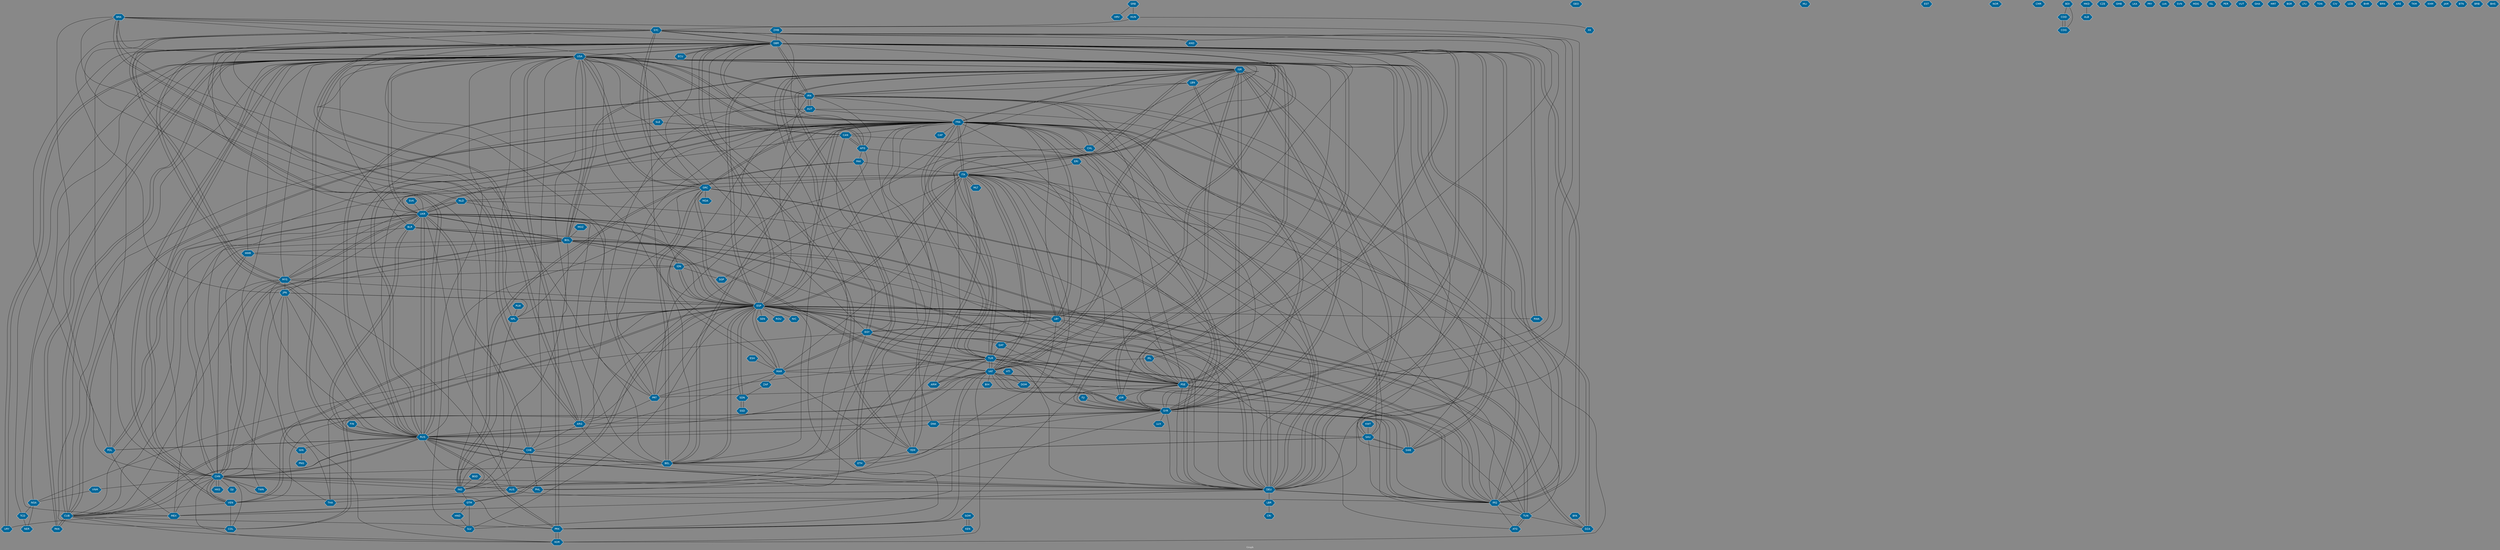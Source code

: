 // Countries together in item graph
graph {
	graph [bgcolor="#888888" fontcolor=white fontsize=12 label="Graph" outputorder=edgesfirst overlap=prism]
	node [color=white fillcolor="#006699" fontcolor=white fontname=Helvetica shape=hexagon style=filled]
	edge [arrowhead=open color=black fontcolor=white fontname=Courier fontsize=12]
		BRA [label=BRA]
		SYC [label=SYC]
		ISR [label=ISR]
		GBR [label=GBR]
		USA [label=USA]
		ITA [label=ITA]
		GRC [label=GRC]
		LBY [label=LBY]
		NGA [label=NGA]
		MYS [label=MYS]
		UKR [label=UKR]
		RUS [label=RUS]
		DEU [label=DEU]
		FRA [label=FRA]
		PSE [label=PSE]
		SYR [label=SYR]
		CHN [label=CHN]
		IRQ [label=IRQ]
		ESH [label=ESH]
		MAR [label=MAR]
		COL [label=COL]
		AFG [label=AFG]
		PRT [label=PRT]
		MEX [label=MEX]
		BOL [label=BOL]
		ATG [label=ATG]
		KOR [label=KOR]
		TUR [label=TUR]
		ESP [label=ESP]
		AUS [label=AUS]
		PAK [label=PAK]
		YEM [label=YEM]
		SAU [label=SAU]
		DZA [label=DZA]
		CHL [label=CHL]
		CUB [label=CUB]
		JPN [label=JPN]
		GEO [label=GEO]
		PRK [label=PRK]
		BEL [label=BEL]
		EGY [label=EGY]
		NPL [label=NPL]
		SDN [label=SDN]
		SSD [label=SSD]
		VAT [label=VAT]
		CHE [label=CHE]
		POL [label=POL]
		IND [label=IND]
		VEN [label=VEN]
		HKG [label=HKG]
		SWE [label=SWE]
		MLI [label=MLI]
		LUX [label=LUX]
		SOM [label=SOM]
		CAN [label=CAN]
		IRN [label=IRN]
		EST [label=EST]
		TUN [label=TUN]
		ARG [label=ARG]
		ECU [label=ECU]
		AUT [label=AUT]
		NOR [label=NOR]
		CMR [label=CMR]
		ZAF [label=ZAF]
		HTI [label=HTI]
		JOR [label=JOR]
		NLD [label=NLD]
		BDI [label=BDI]
		MKD [label=MKD]
		NER [label=NER]
		CZE [label=CZE]
		GIN [label=GIN]
		PNG [label=PNG]
		IDN [label=IDN]
		KEN [label=KEN]
		HUN [label=HUN]
		BIH [label=BIH]
		SEN [label=SEN]
		TCD [label=TCD]
		HND [label=HND]
		SRB [label=SRB]
		HRV [label=HRV]
		LBR [label=LBR]
		CRI [label=CRI]
		ETH [label=ETH]
		PHL [label=PHL]
		LBN [label=LBN]
		GTM [label=GTM]
		FJI [label=FJI]
		MMR [label=MMR]
		ROU [label=ROU]
		URY [label=URY]
		ARM [label=ARM]
		BGD [label=BGD]
		KWT [label=KWT]
		BFA [label=BFA]
		MOZ [label=MOZ]
		NIC [label=NIC]
		SLE [label=SLE]
		MDA [label=MDA]
		GMB [label=GMB]
		IRL [label=IRL]
		QAT [label=QAT]
		SGP [label=SGP]
		LKA [label=LKA]
		RWA [label=RWA]
		DNK [label=DNK]
		AND [label=AND]
		PRY [label=PRY]
		DOM [label=DOM]
		PAN [label=PAN]
		COG [label=COG]
		COD [label=COD]
		LVA [label=LVA]
		SVN [label=SVN]
		BLR [label=BLR]
		THA [label=THA]
		MDG [label=MDG]
		ISL [label=ISL]
		XK [label=XK]
		SLV [label=SLV]
		PER [label=PER]
		VUT [label=VUT]
		GHA [label=GHA]
		MRT [label=MRT]
		TWN [label=TWN]
		BGR [label=BGR]
		ERI [label=ERI]
		LTU [label=LTU]
		TON [label=TON]
		CIV [label=CIV]
		DJI [label=DJI]
		UZB [label=UZB]
		BHR [label=BHR]
		CAF [label=CAF]
		ALB [label=ALB]
		ZMB [label=ZMB]
		BRN [label=BRN]
		ARE [label=ARE]
		SVK [label=SVK]
		MLT [label=MLT]
		VNM [label=VNM]
		TKM [label=TKM]
		KHM [label=KHM]
		JAM [label=JAM]
		BTN [label=BTN]
		FIN [label=FIN]
		BRB [label=BRB]
		BHS [label=BHS]
		PLW [label=PLW]
			AFG -- SYR [weight=1]
			IDN -- MYS [weight=1]
			FRA -- AUS [weight=1]
			USA -- VAT [weight=2]
			GRC -- USA [weight=1]
			ITA -- IRQ [weight=2]
			ARG -- USA [weight=1]
			IRQ -- DEU [weight=1]
			IND -- SYC [weight=1]
			ESP -- RWA [weight=3]
			SYC -- RUS [weight=2]
			CHN -- MMR [weight=1]
			COL -- CHN [weight=1]
			MAR -- ESP [weight=2]
			ESP -- ROU [weight=1]
			ESP -- SDN [weight=1]
			CHE -- USA [weight=1]
			ITA -- BEL [weight=4]
			CUB -- MYS [weight=1]
			ARG -- DEU [weight=1]
			PSE -- PRT [weight=1]
			USA -- YEM [weight=3]
			CUB -- BOL [weight=1]
			GRC -- NLD [weight=1]
			ZMB -- GBR [weight=1]
			USA -- UKR [weight=9]
			YEM -- FRA [weight=1]
			ERI -- ITA [weight=1]
			BDI -- COD [weight=1]
			KOR -- PRK [weight=3]
			ISR -- LBN [weight=3]
			MYS -- GBR [weight=1]
			AFG -- CAN [weight=1]
			EGY -- PSE [weight=8]
			SLV -- ESP [weight=1]
			IRQ -- AUT [weight=1]
			ESP -- UKR [weight=7]
			CHN -- IND [weight=1]
			GTM -- ESP [weight=2]
			TUN -- LBY [weight=2]
			KOR -- VAT [weight=4]
			USA -- SYR [weight=8]
			NLD -- UKR [weight=1]
			IRN -- AUT [weight=1]
			IND -- BOL [weight=1]
			BFA -- DZA [weight=1]
			PSE -- EGY [weight=4]
			DNK -- RUS [weight=1]
			RUS -- BEL [weight=5]
			IDN -- FRA [weight=1]
			LBN -- SYR [weight=4]
			DEU -- BEL [weight=1]
			RUS -- PRK [weight=2]
			TUR -- GBR [weight=2]
			ESP -- MYS [weight=1]
			ESP -- SYR [weight=1]
			IRN -- AFG [weight=1]
			CHN -- FRA [weight=1]
			TUR -- IRQ [weight=1]
			FRA -- ESP [weight=9]
			UKR -- USA [weight=13]
			SYR -- LUX [weight=1]
			USA -- COL [weight=1]
			CHL -- DEU [weight=1]
			IRN -- SYR [weight=1]
			PSE -- USA [weight=7]
			PSE -- QAT [weight=1]
			FRA -- DEU [weight=9]
			PHL -- CHE [weight=1]
			SLV -- USA [weight=1]
			HUN -- SYC [weight=1]
			TUR -- ARM [weight=2]
			YEM -- SAU [weight=6]
			IRN -- RUS [weight=3]
			USA -- MYS [weight=1]
			USA -- ISR [weight=1]
			FRA -- CHL [weight=1]
			BOL -- CHN [weight=1]
			GBR -- SWE [weight=1]
			LBY -- FRA [weight=1]
			DNK -- SAU [weight=1]
			GTM -- SLV [weight=1]
			JPN -- ESP [weight=1]
			ECU -- GBR [weight=1]
			IRN -- ESP [weight=1]
			SRB -- HUN [weight=3]
			FRA -- SYR [weight=6]
			MEX -- USA [weight=1]
			SOM -- PRK [weight=1]
			PSE -- TUR [weight=1]
			MAR -- GBR [weight=1]
			USA -- GRC [weight=2]
			USA -- FRA [weight=5]
			FRA -- RUS [weight=3]
			SLE -- CUB [weight=1]
			ESP -- COL [weight=2]
			SYR -- PSE [weight=1]
			POL -- RUS [weight=2]
			RUS -- SYC [weight=3]
			UKR -- ESP [weight=2]
			PSE -- ESP [weight=3]
			SYR -- ARG [weight=1]
			SYR -- TUN [weight=1]
			GRC -- ESP [weight=1]
			LBY -- ITA [weight=1]
			PRK -- SYC [weight=1]
			NPL -- IND [weight=1]
			SYR -- USA [weight=2]
			SYR -- IRQ [weight=7]
			ISR -- JOR [weight=3]
			CUB -- FRA [weight=1]
			RUS -- JPN [weight=2]
			PRT -- FRA [weight=1]
			ITA -- LBY [weight=4]
			ISR -- SYR [weight=3]
			RUS -- FRA [weight=6]
			MAR -- PRT [weight=1]
			IRQ -- USA [weight=11]
			USA -- POL [weight=1]
			FRA -- IRQ [weight=5]
			IRQ -- TUN [weight=1]
			TCD -- NER [weight=1]
			PRT -- GBR [weight=1]
			ARG -- GBR [weight=1]
			PRT -- TUR [weight=1]
			PRT -- ARG [weight=1]
			VAT -- PSE [weight=2]
			DEU -- LBR [weight=1]
			BLR -- BOL [weight=1]
			JPN -- UKR [weight=1]
			UKR -- BEL [weight=1]
			USA -- VEN [weight=5]
			RUS -- BLR [weight=1]
			BOL -- PSE [weight=2]
			CUB -- PRK [weight=1]
			POL -- UKR [weight=2]
			JOR -- USA [weight=1]
			GRC -- SYC [weight=1]
			PRT -- ESP [weight=3]
			PRK -- RUS [weight=1]
			ESP -- JPN [weight=1]
			BEL -- NLD [weight=1]
			NPL -- USA [weight=1]
			IRN -- SWE [weight=1]
			MOZ -- BOL [weight=1]
			TUR -- SYR [weight=8]
			GTM -- HND [weight=1]
			CUB -- PAN [weight=1]
			ATG -- IRQ [weight=1]
			AUS -- THA [weight=1]
			TUR -- ISR [weight=1]
			URY -- USA [weight=2]
			SAU -- SWE [weight=1]
			ESP -- DZA [weight=1]
			ISR -- FRA [weight=5]
			AUT -- IRN [weight=1]
			TUR -- DEU [weight=1]
			IRL -- VAT [weight=1]
			ESP -- SEN [weight=1]
			MAR -- ZAF [weight=1]
			JOR -- SYR [weight=1]
			ATG -- ESP [weight=1]
			BOL -- BLR [weight=2]
			IND -- PAK [weight=3]
			SWE -- PSE [weight=2]
			CHN -- DEU [weight=2]
			ISR -- IRN [weight=5]
			SYR -- LBN [weight=1]
			ESP -- BRA [weight=1]
			RUS -- IRN [weight=1]
			UKR -- CUB [weight=1]
			IDN -- ESP [weight=2]
			ITA -- MLT [weight=1]
			CHN -- BRA [weight=1]
			GBR -- GRC [weight=4]
			EGY -- CAN [weight=1]
			DEU -- ESP [weight=2]
			EGY -- MAR [weight=1]
			USA -- IRN [weight=12]
			ESP -- NIC [weight=1]
			RWA -- GBR [weight=1]
			CUB -- RUS [weight=2]
			VEN -- ESP [weight=4]
			EGY -- QAT [weight=1]
			SOM -- KEN [weight=3]
			EGY -- ISR [weight=4]
			FRA -- CAN [weight=1]
			ISR -- TUR [weight=1]
			TUR -- RUS [weight=1]
			USA -- IRQ [weight=11]
			BLR -- UKR [weight=3]
			TUN -- ITA [weight=2]
			CHN -- VEN [weight=1]
			BEL -- AUT [weight=1]
			KWT -- SAU [weight=1]
			FRA -- SYC [weight=1]
			IRQ -- SYR [weight=9]
			PSE -- ISR [weight=80]
			NPL -- GBR [weight=1]
			BLR -- CHN [weight=1]
			ISR -- USA [weight=7]
			DEU -- GRC [weight=13]
			GBR -- RUS [weight=2]
			KEN -- SOM [weight=2]
			PSE -- BOL [weight=2]
			MYS -- UKR [weight=5]
			CHL -- USA [weight=1]
			IND -- TUR [weight=1]
			BOL -- USA [weight=2]
			VAT -- BIH [weight=1]
			GBR -- SYR [weight=3]
			GIN -- PNG [weight=1]
			ISR -- PSE [weight=80]
			SAU -- IRQ [weight=2]
			MYS -- AUS [weight=2]
			BRA -- DEU [weight=1]
			IRL -- PSE [weight=1]
			ESP -- FRA [weight=3]
			SWE -- GBR [weight=1]
			USA -- MMR [weight=1]
			SYR -- SYC [weight=2]
			CHE -- IND [weight=2]
			SYR -- JOR [weight=1]
			BOL -- ISR [weight=1]
			DEU -- IRQ [weight=1]
			ESP -- TUN [weight=6]
			TCD -- USA [weight=1]
			VAT -- VEN [weight=1]
			USA -- GBR [weight=1]
			THA -- MMR [weight=1]
			GBR -- NLD [weight=1]
			PSE -- IRN [weight=1]
			USA -- PAN [weight=1]
			PRK -- KOR [weight=7]
			CHN -- MYS [weight=4]
			ESP -- IDN [weight=1]
			QAT -- TUR [weight=1]
			LBR -- CRI [weight=1]
			IRN -- SAU [weight=2]
			LBY -- EGY [weight=3]
			IRQ -- LBY [weight=1]
			USA -- BOL [weight=1]
			USA -- GIN [weight=1]
			NGA -- TCD [weight=1]
			USA -- DEU [weight=1]
			VEN -- CUB [weight=1]
			ARG -- CHE [weight=1]
			UKR -- DEU [weight=7]
			DEU -- VEN [weight=1]
			ITA -- GRC [weight=3]
			GBR -- IRN [weight=1]
			USA -- CAN [weight=2]
			SWE -- SAU [weight=2]
			EGY -- NGA [weight=1]
			ESP -- LBY [weight=6]
			IRQ -- TUR [weight=4]
			ARG -- BRA [weight=1]
			TWN -- BOL [weight=1]
			UKR -- CHN [weight=1]
			COG -- BDI [weight=1]
			CUB -- COL [weight=2]
			FRA -- TUR [weight=1]
			UKR -- LBY [weight=1]
			BEL -- SYR [weight=1]
			ISR -- BOL [weight=3]
			CHE -- UKR [weight=1]
			USA -- CUB [weight=11]
			BEL -- RUS [weight=3]
			CUB -- USA [weight=8]
			GBR -- ECU [weight=1]
			MMR -- IDN [weight=1]
			ZAF -- SDN [weight=1]
			PAN -- USA [weight=1]
			QAT -- FRA [weight=1]
			ERI -- SYR [weight=1]
			CHN -- VNM [weight=2]
			SYC -- GBR [weight=3]
			COD -- COG [weight=1]
			RUS -- GIN [weight=1]
			FRA -- UKR [weight=2]
			VAT -- SLV [weight=1]
			ESP -- LBN [weight=3]
			FRA -- LBY [weight=1]
			ITA -- CHN [weight=1]
			CHN -- HKG [weight=3]
			ISR -- ETH [weight=1]
			SYC -- AND [weight=1]
			MEX -- URY [weight=1]
			IRQ -- GBR [weight=5]
			SYR -- TUR [weight=12]
			VEN -- USA [weight=4]
			CHE -- RUS [weight=2]
			FRA -- BEL [weight=2]
			SAU -- YEM [weight=2]
			VAT -- USA [weight=1]
			MAR -- TUN [weight=1]
			ARM -- TUR [weight=3]
			VAT -- ARM [weight=3]
			VEN -- CHN [weight=1]
			AFG -- GBR [weight=1]
			HUN -- XK [weight=1]
			ESH -- MAR [weight=2]
			DEU -- GBR [weight=1]
			BRA -- USA [weight=1]
			SYR -- ISR [weight=4]
			BEL -- GRC [weight=8]
			RUS -- DEU [weight=5]
			GRC -- BEL [weight=5]
			GRC -- PRT [weight=1]
			BOL -- MMR [weight=1]
			USA -- NGA [weight=3]
			PSE -- JOR [weight=1]
			PAK -- IND [weight=2]
			MLT -- ITA [weight=1]
			PRK -- USA [weight=1]
			PAK -- YEM [weight=1]
			GBR -- BEL [weight=1]
			RUS -- AUT [weight=1]
			PSE -- ITA [weight=1]
			DEU -- MEX [weight=1]
			ITA -- FRA [weight=2]
			USA -- AFG [weight=3]
			GBR -- SYC [weight=2]
			NPL -- ESP [weight=5]
			SWE -- ISR [weight=2]
			BRA -- GBR [weight=1]
			CHN -- AUS [weight=1]
			ESP -- ARG [weight=2]
			CHN -- TWN [weight=1]
			ISR -- VAT [weight=2]
			UKR -- BOL [weight=3]
			DZA -- FRA [weight=3]
			IND -- BRA [weight=1]
			EGY -- USA [weight=1]
			RUS -- POL [weight=3]
			GBR -- IRL [weight=1]
			YEM -- ETH [weight=1]
			BEL -- ITA [weight=3]
			DEU -- SYC [weight=1]
			KOR -- CHN [weight=2]
			VAT -- PRK [weight=1]
			FRA -- GRC [weight=3]
			VAT -- FRA [weight=4]
			PRT -- BRA [weight=1]
			IRN -- YEM [weight=2]
			POL -- MEX [weight=1]
			TUN -- ESP [weight=5]
			FRA -- USA [weight=2]
			BGD -- IND [weight=1]
			FRA -- GBR [weight=3]
			ITA -- TUR [weight=1]
			KOR -- JPN [weight=1]
			IRN -- IRQ [weight=1]
			CAN -- AFG [weight=1]
			SYC -- BRA [weight=1]
			ESP -- ITA [weight=3]
			PLW -- NPL [weight=1]
			VAT -- SYR [weight=1]
			PAK -- ITA [weight=1]
			ESP -- VEN [weight=6]
			UKR -- CHE [weight=5]
			SRB -- HRV [weight=1]
			BOL -- LBY [weight=1]
			UKR -- GBR [weight=1]
			VAT -- DOM [weight=1]
			DEU -- NLD [weight=1]
			BOL -- UKR [weight=2]
			AFG -- PRT [weight=1]
			SYC -- GRC [weight=3]
			CHN -- PHL [weight=1]
			ETH -- ISR [weight=1]
			SYR -- FRA [weight=2]
			RUS -- UKR [weight=69]
			AUS -- IRQ [weight=1]
			GTM -- MEX [weight=1]
			IRN -- USA [weight=3]
			FRA -- PSE [weight=1]
			GBR -- POL [weight=1]
			USA -- PSE [weight=2]
			IRN -- GBR [weight=1]
			BRA -- SYC [weight=1]
			IRQ -- FRA [weight=6]
			FRA -- CUB [weight=2]
			THA -- ESP [weight=1]
			LBY -- ETH [weight=1]
			ISR -- ESP [weight=9]
			MKD -- ALB [weight=1]
			DEU -- UKR [weight=5]
			UKR -- RUS [weight=87]
			VAT -- JOR [weight=1]
			BOL -- VAT [weight=4]
			PSE -- SYR [weight=1]
			MAR -- EGY [weight=1]
			HND -- SLV [weight=1]
			PAN -- CUB [weight=1]
			RUS -- CHE [weight=1]
			ESP -- DEU [weight=3]
			USA -- SAU [weight=1]
			BLR -- USA [weight=1]
			LBY -- ESP [weight=4]
			MYS -- MEX [weight=1]
			COG -- COD [weight=2]
			IRQ -- ESP [weight=2]
			FRA -- CAF [weight=1]
			GBR -- USA [weight=2]
			RUS -- USA [weight=19]
			CHN -- DJI [weight=1]
			FRA -- ITA [weight=4]
			USA -- SWE [weight=1]
			DNK -- FRA [weight=1]
			THA -- JPN [weight=1]
			UKR -- SYC [weight=2]
			PHL -- ITA [weight=1]
			FRA -- ISR [weight=1]
			ISR -- EGY [weight=2]
			ESP -- GTM [weight=2]
			SYR -- GBR [weight=11]
			SSD -- SDN [weight=6]
			RUS -- CHN [weight=3]
			COL -- ESP [weight=1]
			UKR -- FRA [weight=6]
			ESP -- PSE [weight=6]
			GRC -- FRA [weight=1]
			PRK -- CHN [weight=1]
			CHN -- BOL [weight=1]
			NGA -- NER [weight=1]
			TUN -- ATG [weight=1]
			DEU -- PSE [weight=2]
			MYS -- RUS [weight=1]
			VAT -- TUR [weight=3]
			UKR -- AUS [weight=1]
			UKR -- NLD [weight=2]
			AFG -- USA [weight=2]
			ARG -- RUS [weight=1]
			MAR -- ITA [weight=1]
			GBR -- ARG [weight=1]
			TUR -- VAT [weight=3]
			EGY -- AUS [weight=1]
			TUR -- ESP [weight=2]
			PSE -- VAT [weight=2]
			ESP -- PRK [weight=1]
			DZA -- ESP [weight=1]
			LBY -- GBR [weight=1]
			IRN -- ISR [weight=3]
			BEL -- FRA [weight=2]
			GBR -- PSE [weight=2]
			DEU -- BOL [weight=1]
			SDN -- SSD [weight=5]
			JPN -- CHN [weight=1]
			PSE -- GBR [weight=2]
			IRQ -- CAN [weight=1]
			ESP -- BEL [weight=3]
			DEU -- SYR [weight=1]
			UKR -- MYS [weight=2]
			FJI -- SYR [weight=1]
			PSE -- SWE [weight=2]
			IDN -- USA [weight=1]
			BEL -- ISR [weight=1]
			DEU -- RUS [weight=6]
			DEU -- BLR [weight=1]
			CHN -- USA [weight=3]
			SLE -- CAN [weight=1]
			TUR -- MAR [weight=1]
			GBR -- CHN [weight=2]
			TUR -- FRA [weight=3]
			RUS -- SYR [weight=1]
			ESP -- NPL [weight=12]
			DEU -- ITA [weight=1]
			GBR -- RWA [weight=1]
			IND -- GTM [weight=1]
			COL -- VEN [weight=2]
			ITA -- VAT [weight=3]
			GBR -- DEU [weight=3]
			MAR -- RUS [weight=1]
			KOR -- CUB [weight=1]
			FRA -- SAU [weight=2]
			CUB -- VAT [weight=4]
			USA -- RUS [weight=12]
			HKG -- CHN [weight=5]
			SYR -- DNK [weight=2]
			BEL -- CHN [weight=1]
			IDN -- SGP [weight=2]
			VAT -- ISR [weight=3]
			GBR -- IRQ [weight=6]
			CUB -- CHN [weight=1]
			RUS -- MEX [weight=1]
			VNM -- NGA [weight=1]
			DEU -- FRA [weight=8]
			ITA -- RUS [weight=2]
			VAT -- BOL [weight=3]
			LBN -- IRN [weight=1]
			UKR -- POL [weight=2]
			ITA -- SYR [weight=2]
			FIN -- RUS [weight=1]
			VAT -- IRQ [weight=2]
			GRC -- DEU [weight=15]
			FRA -- DZA [weight=7]
			MEX -- GTM [weight=1]
			GRC -- MDA [weight=1]
			TUR -- SYC [weight=1]
			USA -- CHN [weight=2]
			TUN -- DZA [weight=1]
			ESP -- BOL [weight=1]
			ISR -- GBR [weight=2]
			ITA -- KOR [weight=1]
			CHE -- BEL [weight=1]
			SYC -- JPN [weight=1]
			SDN -- ESP [weight=1]
			ESP -- GBR [weight=1]
			ISR -- DEU [weight=1]
			ITA -- ARG [weight=1]
			VAT -- CUB [weight=1]
			EGY -- LBY [weight=1]
			MYS -- JPN [weight=1]
			DEU -- ISR [weight=1]
			CHL -- SGP [weight=1]
			USA -- PRK [weight=6]
			NPL -- FRA [weight=1]
			ESP -- GRC [weight=4]
			ATG -- TUN [weight=1]
			UKR -- BLR [weight=4]
			AUT -- FRA [weight=1]
			MYS -- NLD [weight=1]
			VAT -- ITA [weight=1]
			UKR -- CAN [weight=1]
			ESP -- ISR [weight=3]
			LBN -- ISR [weight=4]
			IND -- RUS [weight=1]
			GBR -- TUR [weight=2]
			MAR -- YEM [weight=1]
			AFG -- PAK [weight=1]
			ARM -- USA [weight=1]
			YEM -- USA [weight=3]
			JOR -- ISR [weight=1]
			SYR -- PHL [weight=1]
			HTI -- DOM [weight=1]
			CHN -- RUS [weight=3]
			SVK -- UKR [weight=1]
			DEU -- USA [weight=9]
			RUS -- GBR [weight=2]
			GBR -- ESP [weight=5]
			USA -- ITA [weight=1]
			ESP -- IRQ [weight=2]
			ESP -- MAR [weight=3]
			MAR -- FRA [weight=4]
			BEL -- ESP [weight=1]
			USA -- URY [weight=2]
			BLR -- RUS [weight=5]
			BRA -- ARG [weight=2]
			IRN -- CHE [weight=1]
			GBR -- MYS [weight=3]
			ITA -- ESP [weight=2]
			RUS -- GRC [weight=4]
			SAU -- USA [weight=1]
}